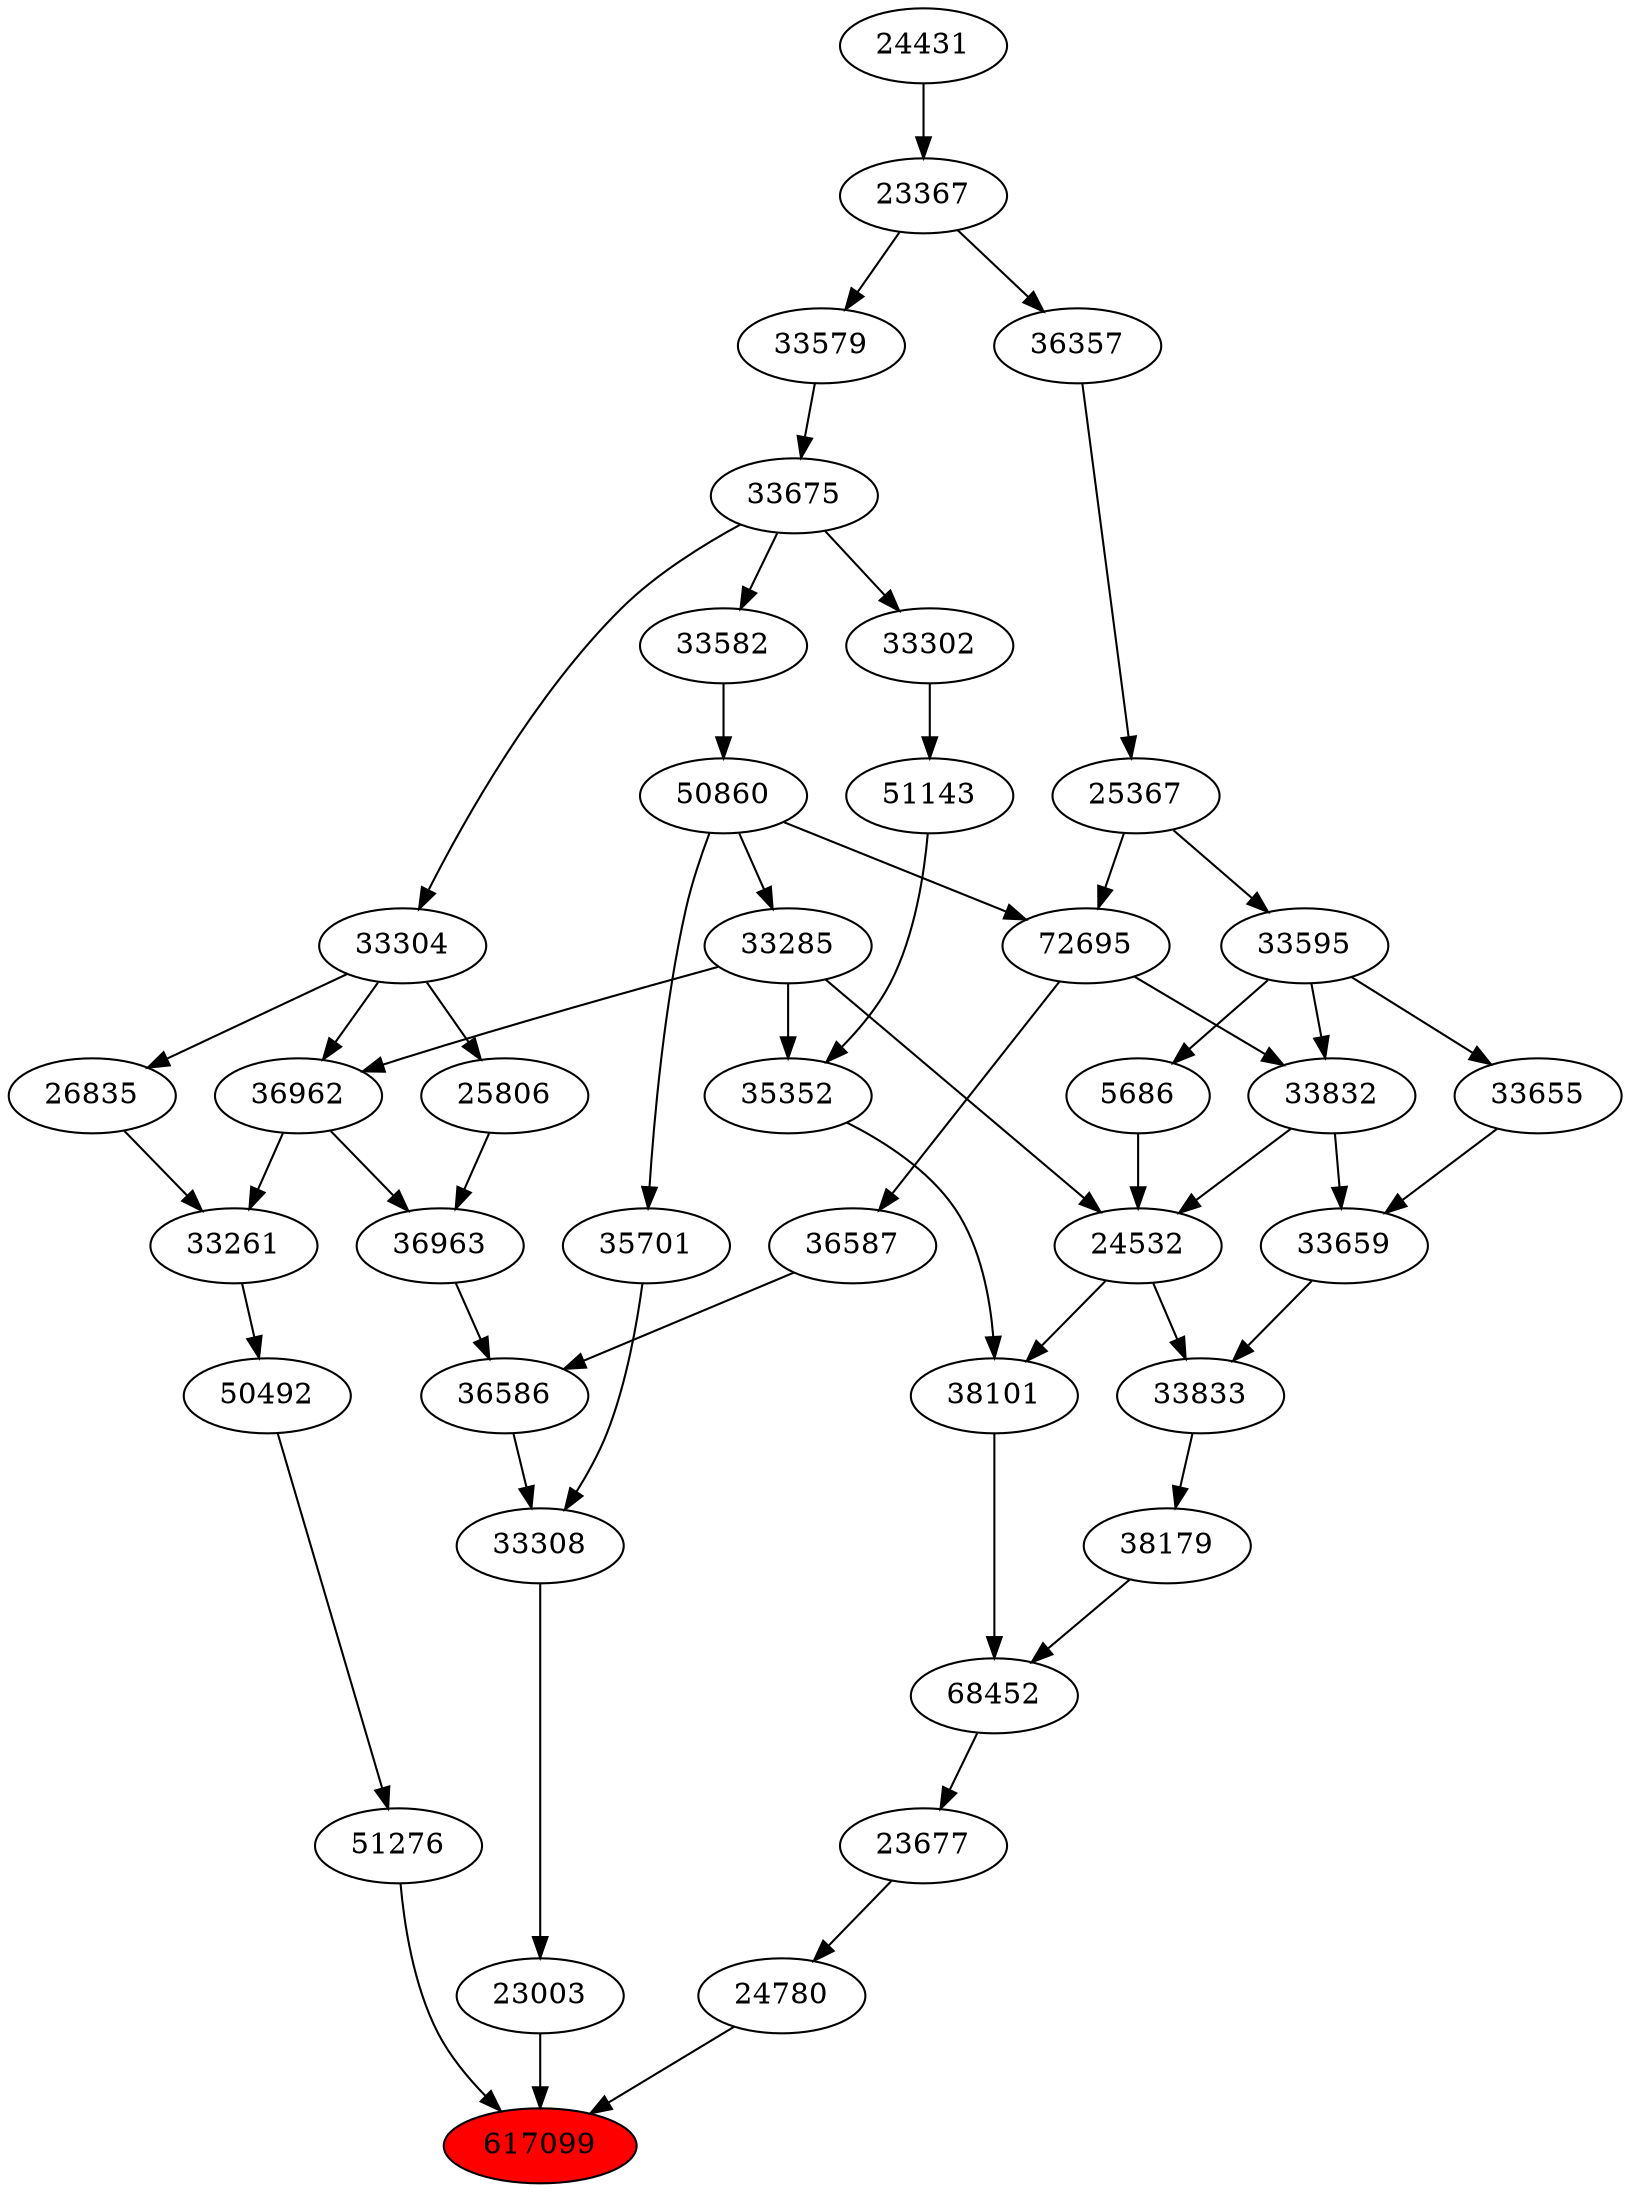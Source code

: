 strict digraph{ 
617099 [label="617099" fillcolor=red style=filled]
24780 -> 617099
23003 -> 617099
51276 -> 617099
24780 [label="24780"]
23677 -> 24780
23003 [label="23003"]
33308 -> 23003
51276 [label="51276"]
50492 -> 51276
23677 [label="23677"]
68452 -> 23677
33308 [label="33308"]
36586 -> 33308
35701 -> 33308
50492 [label="50492"]
33261 -> 50492
68452 [label="68452"]
38179 -> 68452
38101 -> 68452
36586 [label="36586"]
36587 -> 36586
36963 -> 36586
35701 [label="35701"]
50860 -> 35701
33261 [label="33261"]
36962 -> 33261
26835 -> 33261
38179 [label="38179"]
33833 -> 38179
38101 [label="38101"]
24532 -> 38101
35352 -> 38101
36587 [label="36587"]
72695 -> 36587
36963 [label="36963"]
36962 -> 36963
25806 -> 36963
50860 [label="50860"]
33582 -> 50860
36962 [label="36962"]
33285 -> 36962
33304 -> 36962
26835 [label="26835"]
33304 -> 26835
33833 [label="33833"]
33659 -> 33833
24532 -> 33833
24532 [label="24532"]
33285 -> 24532
5686 -> 24532
33832 -> 24532
35352 [label="35352"]
33285 -> 35352
51143 -> 35352
72695 [label="72695"]
50860 -> 72695
25367 -> 72695
25806 [label="25806"]
33304 -> 25806
33582 [label="33582"]
33675 -> 33582
33285 [label="33285"]
50860 -> 33285
33304 [label="33304"]
33675 -> 33304
33659 [label="33659"]
33655 -> 33659
33832 -> 33659
5686 [label="5686"]
33595 -> 5686
33832 [label="33832"]
72695 -> 33832
33595 -> 33832
51143 [label="51143"]
33302 -> 51143
25367 [label="25367"]
36357 -> 25367
33675 [label="33675"]
33579 -> 33675
33655 [label="33655"]
33595 -> 33655
33595 [label="33595"]
25367 -> 33595
33302 [label="33302"]
33675 -> 33302
36357 [label="36357"]
23367 -> 36357
33579 [label="33579"]
23367 -> 33579
23367 [label="23367"]
24431 -> 23367
24431 [label="24431"]
}